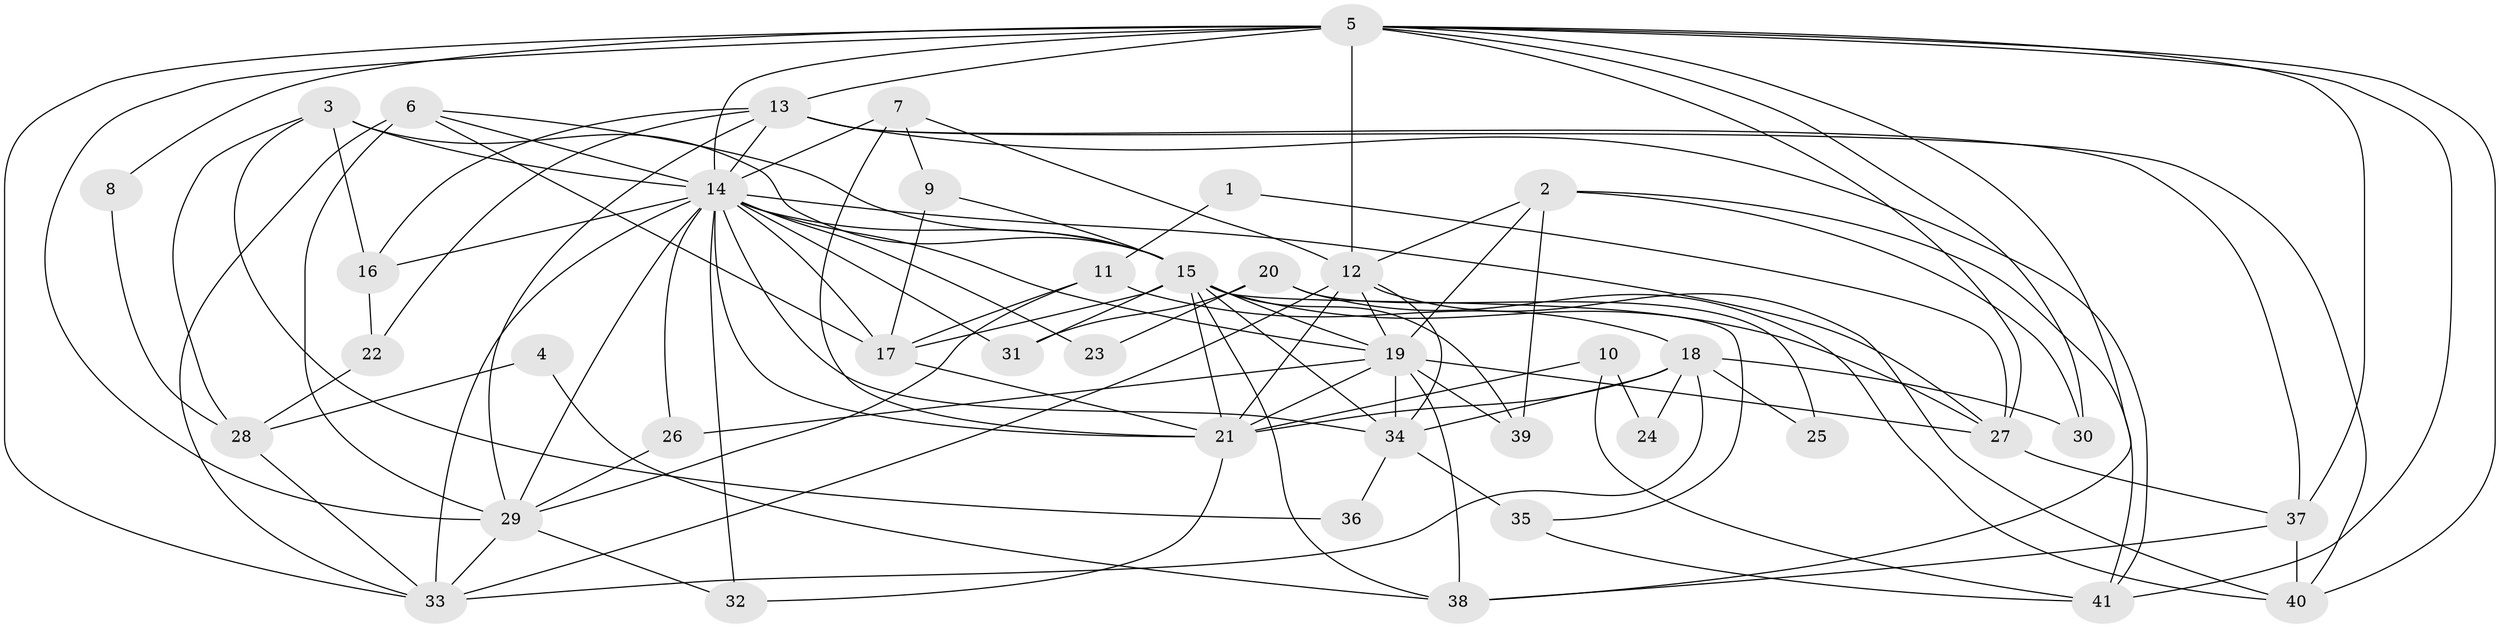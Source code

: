 // original degree distribution, {3: 0.2839506172839506, 4: 0.35802469135802467, 2: 0.08641975308641975, 6: 0.07407407407407407, 5: 0.14814814814814814, 7: 0.037037037037037035, 8: 0.012345679012345678}
// Generated by graph-tools (version 1.1) at 2025/36/03/09/25 02:36:20]
// undirected, 41 vertices, 108 edges
graph export_dot {
graph [start="1"]
  node [color=gray90,style=filled];
  1;
  2;
  3;
  4;
  5;
  6;
  7;
  8;
  9;
  10;
  11;
  12;
  13;
  14;
  15;
  16;
  17;
  18;
  19;
  20;
  21;
  22;
  23;
  24;
  25;
  26;
  27;
  28;
  29;
  30;
  31;
  32;
  33;
  34;
  35;
  36;
  37;
  38;
  39;
  40;
  41;
  1 -- 11 [weight=1.0];
  1 -- 27 [weight=1.0];
  2 -- 12 [weight=1.0];
  2 -- 19 [weight=1.0];
  2 -- 30 [weight=1.0];
  2 -- 39 [weight=2.0];
  2 -- 41 [weight=1.0];
  3 -- 14 [weight=1.0];
  3 -- 15 [weight=1.0];
  3 -- 16 [weight=1.0];
  3 -- 28 [weight=1.0];
  3 -- 36 [weight=1.0];
  4 -- 28 [weight=1.0];
  4 -- 38 [weight=1.0];
  5 -- 8 [weight=1.0];
  5 -- 12 [weight=1.0];
  5 -- 13 [weight=1.0];
  5 -- 14 [weight=2.0];
  5 -- 27 [weight=1.0];
  5 -- 29 [weight=1.0];
  5 -- 30 [weight=1.0];
  5 -- 33 [weight=1.0];
  5 -- 37 [weight=1.0];
  5 -- 38 [weight=1.0];
  5 -- 40 [weight=1.0];
  5 -- 41 [weight=1.0];
  6 -- 14 [weight=2.0];
  6 -- 15 [weight=1.0];
  6 -- 17 [weight=1.0];
  6 -- 29 [weight=2.0];
  6 -- 33 [weight=1.0];
  7 -- 9 [weight=1.0];
  7 -- 12 [weight=1.0];
  7 -- 14 [weight=1.0];
  7 -- 21 [weight=1.0];
  8 -- 28 [weight=1.0];
  9 -- 15 [weight=1.0];
  9 -- 17 [weight=1.0];
  10 -- 21 [weight=1.0];
  10 -- 24 [weight=1.0];
  10 -- 41 [weight=1.0];
  11 -- 17 [weight=1.0];
  11 -- 18 [weight=1.0];
  11 -- 29 [weight=1.0];
  12 -- 19 [weight=1.0];
  12 -- 21 [weight=1.0];
  12 -- 33 [weight=1.0];
  12 -- 34 [weight=1.0];
  12 -- 40 [weight=1.0];
  13 -- 14 [weight=1.0];
  13 -- 16 [weight=1.0];
  13 -- 22 [weight=3.0];
  13 -- 29 [weight=1.0];
  13 -- 37 [weight=1.0];
  13 -- 40 [weight=1.0];
  13 -- 41 [weight=1.0];
  14 -- 15 [weight=1.0];
  14 -- 16 [weight=1.0];
  14 -- 17 [weight=1.0];
  14 -- 19 [weight=1.0];
  14 -- 21 [weight=1.0];
  14 -- 23 [weight=1.0];
  14 -- 26 [weight=2.0];
  14 -- 27 [weight=1.0];
  14 -- 29 [weight=1.0];
  14 -- 31 [weight=1.0];
  14 -- 32 [weight=1.0];
  14 -- 33 [weight=1.0];
  14 -- 34 [weight=1.0];
  15 -- 17 [weight=1.0];
  15 -- 19 [weight=1.0];
  15 -- 21 [weight=1.0];
  15 -- 27 [weight=1.0];
  15 -- 31 [weight=1.0];
  15 -- 34 [weight=1.0];
  15 -- 35 [weight=1.0];
  15 -- 38 [weight=1.0];
  15 -- 39 [weight=1.0];
  16 -- 22 [weight=1.0];
  17 -- 21 [weight=1.0];
  18 -- 21 [weight=3.0];
  18 -- 24 [weight=1.0];
  18 -- 25 [weight=1.0];
  18 -- 30 [weight=1.0];
  18 -- 33 [weight=1.0];
  18 -- 34 [weight=1.0];
  19 -- 21 [weight=2.0];
  19 -- 26 [weight=1.0];
  19 -- 27 [weight=1.0];
  19 -- 34 [weight=1.0];
  19 -- 38 [weight=1.0];
  19 -- 39 [weight=1.0];
  20 -- 23 [weight=1.0];
  20 -- 25 [weight=1.0];
  20 -- 31 [weight=1.0];
  20 -- 40 [weight=1.0];
  21 -- 32 [weight=1.0];
  22 -- 28 [weight=1.0];
  26 -- 29 [weight=2.0];
  27 -- 37 [weight=2.0];
  28 -- 33 [weight=1.0];
  29 -- 32 [weight=1.0];
  29 -- 33 [weight=1.0];
  34 -- 35 [weight=1.0];
  34 -- 36 [weight=1.0];
  35 -- 41 [weight=1.0];
  37 -- 38 [weight=1.0];
  37 -- 40 [weight=1.0];
}
